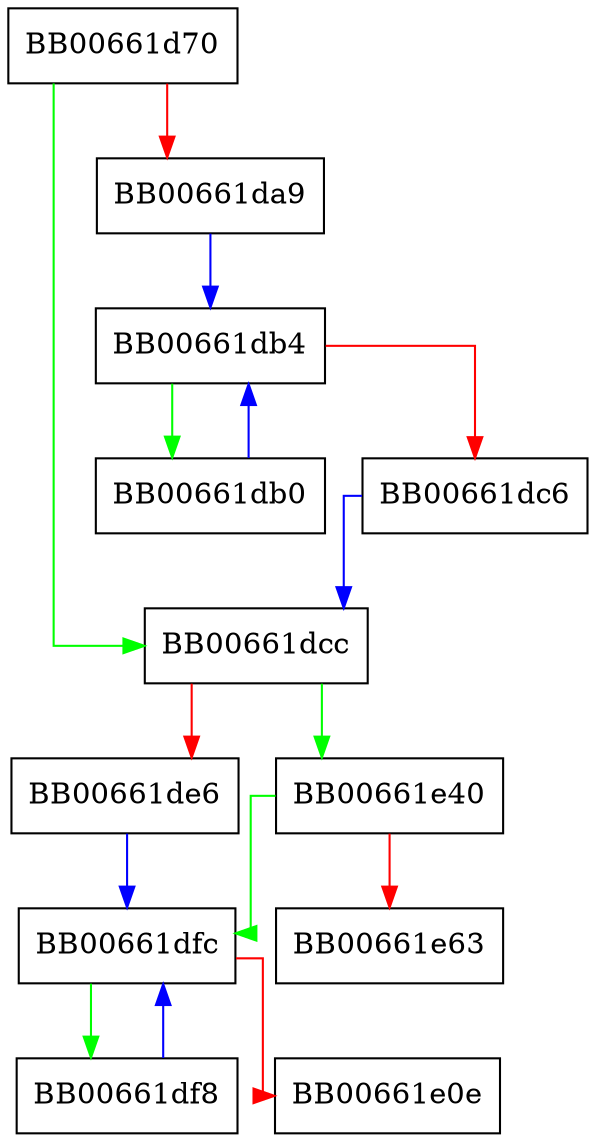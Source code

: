 digraph X509V3_EXT_nconf_nid {
  node [shape="box"];
  graph [splines=ortho];
  BB00661d70 -> BB00661dcc [color="green"];
  BB00661d70 -> BB00661da9 [color="red"];
  BB00661da9 -> BB00661db4 [color="blue"];
  BB00661db0 -> BB00661db4 [color="blue"];
  BB00661db4 -> BB00661db0 [color="green"];
  BB00661db4 -> BB00661dc6 [color="red"];
  BB00661dc6 -> BB00661dcc [color="blue"];
  BB00661dcc -> BB00661e40 [color="green"];
  BB00661dcc -> BB00661de6 [color="red"];
  BB00661de6 -> BB00661dfc [color="blue"];
  BB00661df8 -> BB00661dfc [color="blue"];
  BB00661dfc -> BB00661df8 [color="green"];
  BB00661dfc -> BB00661e0e [color="red"];
  BB00661e40 -> BB00661dfc [color="green"];
  BB00661e40 -> BB00661e63 [color="red"];
}